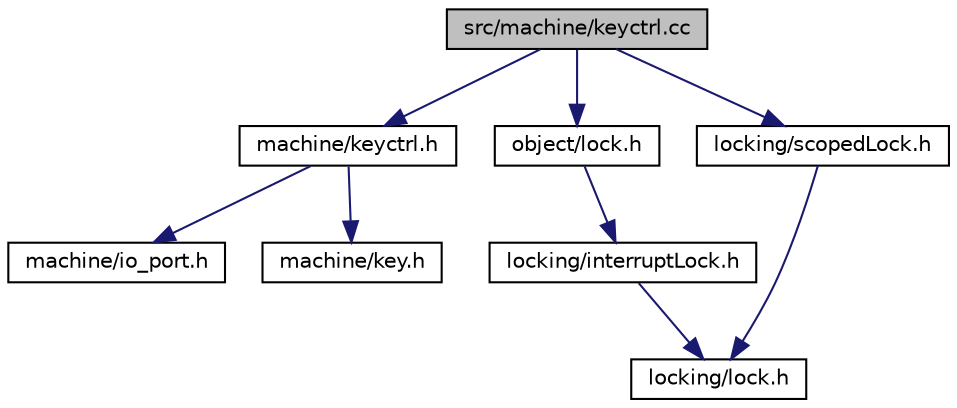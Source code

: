 digraph "src/machine/keyctrl.cc"
{
  bgcolor="transparent";
  edge [fontname="Helvetica",fontsize="10",labelfontname="Helvetica",labelfontsize="10"];
  node [fontname="Helvetica",fontsize="10",shape=record];
  Node1 [label="src/machine/keyctrl.cc",height=0.2,width=0.4,color="black", fillcolor="grey75", style="filled", fontcolor="black"];
  Node1 -> Node2 [color="midnightblue",fontsize="10",style="solid",fontname="Helvetica"];
  Node2 [label="machine/keyctrl.h",height=0.2,width=0.4,color="black",URL="$keyctrl_8h.html"];
  Node2 -> Node3 [color="midnightblue",fontsize="10",style="solid",fontname="Helvetica"];
  Node3 [label="machine/io_port.h",height=0.2,width=0.4,color="black",URL="$io__port_8h.html"];
  Node2 -> Node4 [color="midnightblue",fontsize="10",style="solid",fontname="Helvetica"];
  Node4 [label="machine/key.h",height=0.2,width=0.4,color="black",URL="$key_8h.html"];
  Node1 -> Node5 [color="midnightblue",fontsize="10",style="solid",fontname="Helvetica"];
  Node5 [label="object/lock.h",height=0.2,width=0.4,color="black",URL="$object_2lock_8h.html"];
  Node5 -> Node6 [color="midnightblue",fontsize="10",style="solid",fontname="Helvetica"];
  Node6 [label="locking/interruptLock.h",height=0.2,width=0.4,color="black",URL="$interruptLock_8h.html"];
  Node6 -> Node7 [color="midnightblue",fontsize="10",style="solid",fontname="Helvetica"];
  Node7 [label="locking/lock.h",height=0.2,width=0.4,color="black",URL="$locking_2lock_8h.html"];
  Node1 -> Node8 [color="midnightblue",fontsize="10",style="solid",fontname="Helvetica"];
  Node8 [label="locking/scopedLock.h",height=0.2,width=0.4,color="black",URL="$scopedLock_8h.html"];
  Node8 -> Node7 [color="midnightblue",fontsize="10",style="solid",fontname="Helvetica"];
}
